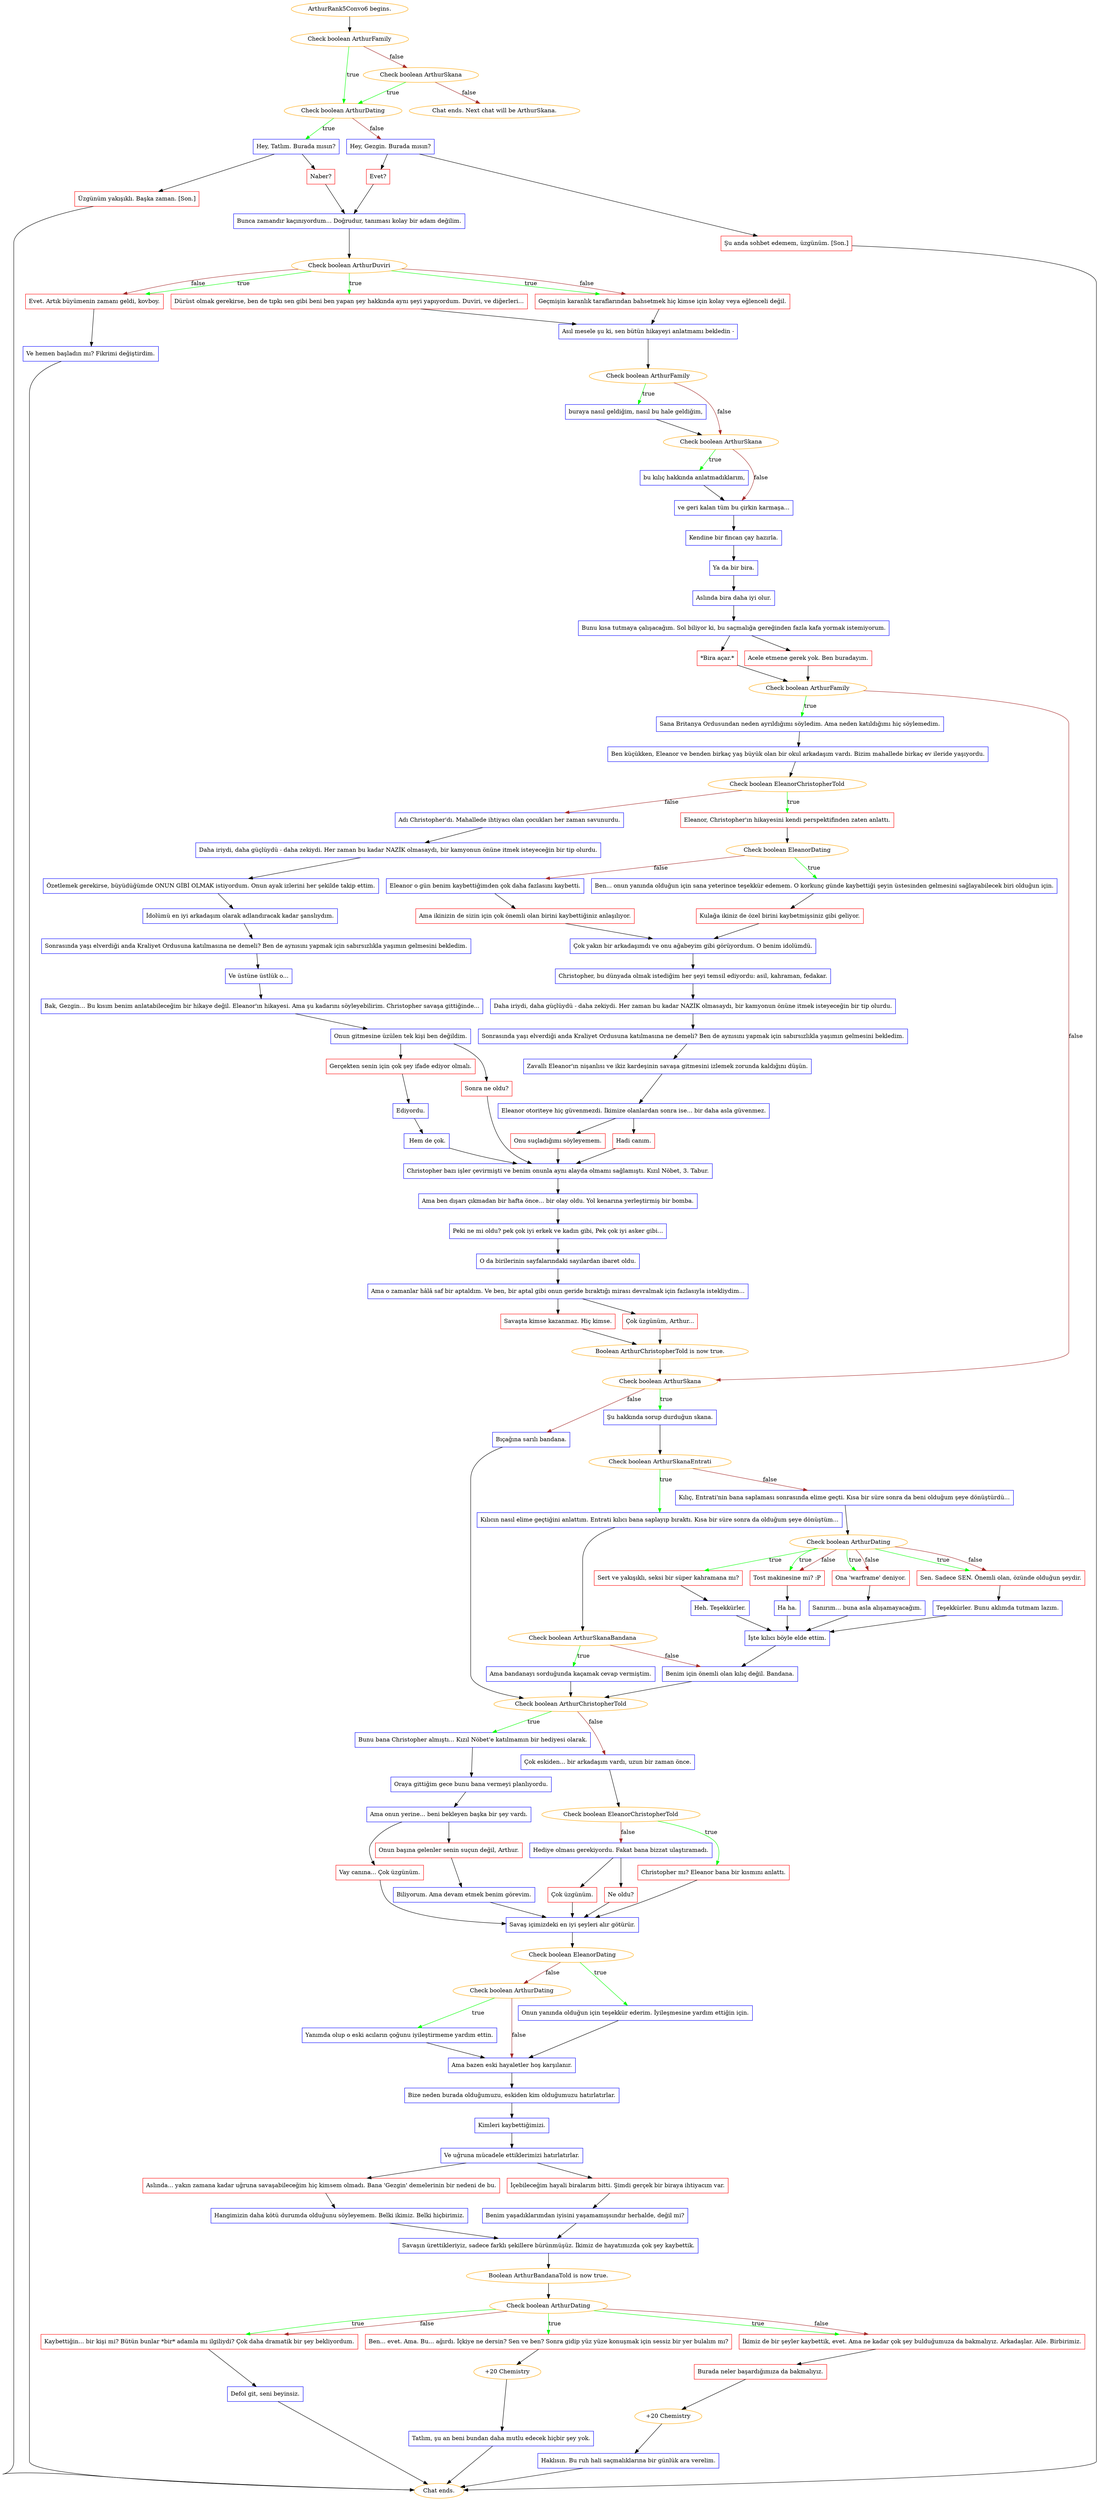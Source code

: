 digraph {
	"ArthurRank5Convo6 begins." [color=orange];
		"ArthurRank5Convo6 begins." -> j2984817878;
	j2984817878 [label="Check boolean ArthurFamily",color=orange];
		j2984817878 -> j4157413420 [label=true,color=green];
		j2984817878 -> j3896239815 [label=false,color=brown];
	j4157413420 [label="Check boolean ArthurDating",color=orange];
		j4157413420 -> j841293772 [label=true,color=green];
		j4157413420 -> j521275338 [label=false,color=brown];
	j3896239815 [label="Check boolean ArthurSkana",color=orange];
		j3896239815 -> j4157413420 [label=true,color=green];
		j3896239815 -> "Chat ends. Next chat will be ArthurSkana." [label=false,color=brown];
	j841293772 [label="Hey, Tatlım. Burada mısın?",shape=box,color=blue];
		j841293772 -> j1149738211;
		j841293772 -> j257887912;
	j521275338 [label="Hey, Gezgin. Burada mısın?",shape=box,color=blue];
		j521275338 -> j350856735;
		j521275338 -> j1089349052;
	"Chat ends. Next chat will be ArthurSkana." [color=orange];
	j1149738211 [label="Naber?",shape=box,color=red];
		j1149738211 -> j4074955251;
	j257887912 [label="Üzgünüm yakışıklı. Başka zaman. [Son.]",shape=box,color=red];
		j257887912 -> "Chat ends.";
	j350856735 [label="Evet?",shape=box,color=red];
		j350856735 -> j4074955251;
	j1089349052 [label="Şu anda sohbet edemem, üzgünüm. [Son.]",shape=box,color=red];
		j1089349052 -> "Chat ends.";
	j4074955251 [label="Bunca zamandır kaçınıyordum... Doğrudur, tanıması kolay bir adam değilim.",shape=box,color=blue];
		j4074955251 -> j4268468579;
	"Chat ends." [color=orange];
	j4268468579 [label="Check boolean ArthurDuviri",color=orange];
		j4268468579 -> j3971137869 [label=true,color=green];
		j4268468579 -> j1905654431 [label=true,color=green];
		j4268468579 -> j2056313129 [label=true,color=green];
		j4268468579 -> j1905654431 [label=false,color=brown];
		j4268468579 -> j2056313129 [label=false,color=brown];
	j3971137869 [label="Dürüst olmak gerekirse, ben de tıpkı sen gibi beni ben yapan şey hakkında aynı şeyi yapıyordum. Duviri, ve diğerleri...",shape=box,color=red];
		j3971137869 -> j666737501;
	j1905654431 [label="Geçmişin karanlık taraflarından bahsetmek hiç kimse için kolay veya eğlenceli değil.",shape=box,color=red];
		j1905654431 -> j666737501;
	j2056313129 [label="Evet. Artık büyümenin zamanı geldi, kovboy.",shape=box,color=red];
		j2056313129 -> j3119089999;
	j666737501 [label="Asıl mesele şu ki, sen bütün hikayeyi anlatmamı bekledin -",shape=box,color=blue];
		j666737501 -> j3485586582;
	j3119089999 [label="Ve hemen başladın mı? Fikrimi değiştirdim.",shape=box,color=blue];
		j3119089999 -> "Chat ends.";
	j3485586582 [label="Check boolean ArthurFamily",color=orange];
		j3485586582 -> j352800909 [label=true,color=green];
		j3485586582 -> j2796563639 [label=false,color=brown];
	j352800909 [label="buraya nasıl geldiğim, nasıl bu hale geldiğim,",shape=box,color=blue];
		j352800909 -> j2796563639;
	j2796563639 [label="Check boolean ArthurSkana",color=orange];
		j2796563639 -> j1442180168 [label=true,color=green];
		j2796563639 -> j1189442704 [label=false,color=brown];
	j1442180168 [label="bu kılıç hakkında anlatmadıklarım,",shape=box,color=blue];
		j1442180168 -> j1189442704;
	j1189442704 [label="ve geri kalan tüm bu çirkin karmaşa...",shape=box,color=blue];
		j1189442704 -> j2848740147;
	j2848740147 [label="Kendine bir fincan çay hazırla.",shape=box,color=blue];
		j2848740147 -> j3523565112;
	j3523565112 [label="Ya da bir bira.",shape=box,color=blue];
		j3523565112 -> j118077581;
	j118077581 [label="Aslında bira daha iyi olur.",shape=box,color=blue];
		j118077581 -> j1196058913;
	j1196058913 [label="Bunu kısa tutmaya çalışacağım. Sol biliyor ki, bu saçmalığa gereğinden fazla kafa yormak istemiyorum.",shape=box,color=blue];
		j1196058913 -> j3473187867;
		j1196058913 -> j2300274218;
	j3473187867 [label="*Bira açar.*",shape=box,color=red];
		j3473187867 -> j4086938959;
	j2300274218 [label="Acele etmene gerek yok. Ben buradayım.",shape=box,color=red];
		j2300274218 -> j4086938959;
	j4086938959 [label="Check boolean ArthurFamily",color=orange];
		j4086938959 -> j699770113 [label=true,color=green];
		j4086938959 -> j2087815095 [label=false,color=brown];
	j699770113 [label="Sana Britanya Ordusundan neden ayrıldığımı söyledim. Ama neden katıldığımı hiç söylemedim.",shape=box,color=blue];
		j699770113 -> j1397661475;
	j2087815095 [label="Check boolean ArthurSkana",color=orange];
		j2087815095 -> j400789105 [label=true,color=green];
		j2087815095 -> j2402519842 [label=false,color=brown];
	j1397661475 [label="Ben küçükken, Eleanor ve benden birkaç yaş büyük olan bir okul arkadaşım vardı. Bizim mahallede birkaç ev ileride yaşıyordu.",shape=box,color=blue];
		j1397661475 -> j2612789419;
	j400789105 [label="Şu hakkında sorup durduğun skana.",shape=box,color=blue];
		j400789105 -> j573379373;
	j2402519842 [label="Bıçağına sarılı bandana.",shape=box,color=blue];
		j2402519842 -> j2992697478;
	j2612789419 [label="Check boolean EleanorChristopherTold",color=orange];
		j2612789419 -> j3036060443 [label=true,color=green];
		j2612789419 -> j2228391471 [label=false,color=brown];
	j573379373 [label="Check boolean ArthurSkanaEntrati",color=orange];
		j573379373 -> j880928250 [label=true,color=green];
		j573379373 -> j3153711934 [label=false,color=brown];
	j2992697478 [label="Check boolean ArthurChristopherTold",color=orange];
		j2992697478 -> j3479704643 [label=true,color=green];
		j2992697478 -> j4053352388 [label=false,color=brown];
	j3036060443 [label="Eleanor, Christopher'ın hikayesini kendi perspektifinden zaten anlattı.",shape=box,color=red];
		j3036060443 -> j3942852527;
	j2228391471 [label="Adı Christopher'dı. Mahallede ihtiyacı olan çocukları her zaman savunurdu.",shape=box,color=blue];
		j2228391471 -> j940233777;
	j880928250 [label="Kılıcın nasıl elime geçtiğini anlattım. Entrati kılıcı bana saplayıp bıraktı. Kısa bir süre sonra da olduğum şeye dönüştüm...",shape=box,color=blue];
		j880928250 -> j1155178087;
	j3153711934 [label="Kılıç, Entrati'nin bana saplaması sonrasında elime geçti. Kısa bir süre sonra da beni olduğum şeye dönüştürdü...",shape=box,color=blue];
		j3153711934 -> j2152665641;
	j3479704643 [label="Bunu bana Christopher almıştı... Kızıl Nöbet'e katılmamın bir hediyesi olarak.",shape=box,color=blue];
		j3479704643 -> j2548856211;
	j4053352388 [label="Çok eskiden... bir arkadaşım vardı, uzun bir zaman önce.",shape=box,color=blue];
		j4053352388 -> j48317872;
	j3942852527 [label="Check boolean EleanorDating",color=orange];
		j3942852527 -> j920197337 [label=true,color=green];
		j3942852527 -> j1720437563 [label=false,color=brown];
	j940233777 [label="Daha iriydi, daha güçlüydü - daha zekiydi. Her zaman bu kadar NAZİK olmasaydı, bir kamyonun önüne itmek isteyeceğin bir tip olurdu.",shape=box,color=blue];
		j940233777 -> j45053839;
	j1155178087 [label="Check boolean ArthurSkanaBandana",color=orange];
		j1155178087 -> j135572112 [label=true,color=green];
		j1155178087 -> j1304070501 [label=false,color=brown];
	j2152665641 [label="Check boolean ArthurDating",color=orange];
		j2152665641 -> j2833516677 [label=true,color=green];
		j2152665641 -> j4268798003 [label=true,color=green];
		j2152665641 -> j2287548968 [label=true,color=green];
		j2152665641 -> j2500239253 [label=true,color=green];
		j2152665641 -> j4268798003 [label=false,color=brown];
		j2152665641 -> j2287548968 [label=false,color=brown];
		j2152665641 -> j2500239253 [label=false,color=brown];
	j2548856211 [label="Oraya gittiğim gece bunu bana vermeyi planlıyordu.",shape=box,color=blue];
		j2548856211 -> j2559164692;
	j48317872 [label="Check boolean EleanorChristopherTold",color=orange];
		j48317872 -> j773979451 [label=true,color=green];
		j48317872 -> j1950422297 [label=false,color=brown];
	j920197337 [label="Ben... onun yanında olduğun için sana yeterince teşekkür edemem. O korkunç günde kaybettiği şeyin üstesinden gelmesini sağlayabilecek biri olduğun için.",shape=box,color=blue];
		j920197337 -> j4143088016;
	j1720437563 [label="Eleanor o gün benim kaybettiğimden çok daha fazlasını kaybetti.",shape=box,color=blue];
		j1720437563 -> j2821331997;
	j45053839 [label="Özetlemek gerekirse, büyüdüğümde ONUN GİBİ OLMAK istiyordum. Onun ayak izlerini her şekilde takip ettim.",shape=box,color=blue];
		j45053839 -> j3085762667;
	j135572112 [label="Ama bandanayı sorduğunda kaçamak cevap vermiştim.",shape=box,color=blue];
		j135572112 -> j2992697478;
	j1304070501 [label="Benim için önemli olan kılıç değil. Bandana.",shape=box,color=blue];
		j1304070501 -> j2992697478;
	j2833516677 [label="Sert ve yakışıklı, seksi bir süper kahramana mı?",shape=box,color=red];
		j2833516677 -> j3609248202;
	j4268798003 [label="Tost makinesine mi? :P",shape=box,color=red];
		j4268798003 -> j2925888232;
	j2287548968 [label="Ona 'warframe' deniyor.",shape=box,color=red];
		j2287548968 -> j752410081;
	j2500239253 [label="Sen. Sadece SEN. Önemli olan, özünde olduğun şeydir.",shape=box,color=red];
		j2500239253 -> j4255265965;
	j2559164692 [label="Ama onun yerine... beni bekleyen başka bir şey vardı.",shape=box,color=blue];
		j2559164692 -> j645651807;
		j2559164692 -> j1472124741;
	j773979451 [label="Christopher mı? Eleanor bana bir kısmını anlattı.",shape=box,color=red];
		j773979451 -> j746655625;
	j1950422297 [label="Hediye olması gerekiyordu. Fakat bana bizzat ulaştıramadı.",shape=box,color=blue];
		j1950422297 -> j2076467170;
		j1950422297 -> j2071280509;
	j4143088016 [label="Kulağa ikiniz de özel birini kaybetmişsiniz gibi geliyor.",shape=box,color=red];
		j4143088016 -> j218248518;
	j2821331997 [label="Ama ikinizin de sizin için çok önemli olan birini kaybettiğiniz anlaşılıyor.",shape=box,color=red];
		j2821331997 -> j218248518;
	j3085762667 [label="İdolümü en iyi arkadaşım olarak adlandıracak kadar şanslıydım.",shape=box,color=blue];
		j3085762667 -> j2092493062;
	j3609248202 [label="Heh. Teşekkürler.",shape=box,color=blue];
		j3609248202 -> j4009784985;
	j2925888232 [label="Ha ha.",shape=box,color=blue];
		j2925888232 -> j4009784985;
	j752410081 [label="Sanırım... buna asla alışamayacağım.",shape=box,color=blue];
		j752410081 -> j4009784985;
	j4255265965 [label="Teşekkürler. Bunu aklımda tutmam lazım.",shape=box,color=blue];
		j4255265965 -> j4009784985;
	j645651807 [label="Onun başına gelenler senin suçun değil, Arthur.",shape=box,color=red];
		j645651807 -> j4024142378;
	j1472124741 [label="Vay canına... Çok üzgünüm.",shape=box,color=red];
		j1472124741 -> j746655625;
	j746655625 [label="Savaş içimizdeki en iyi şeyleri alır götürür.",shape=box,color=blue];
		j746655625 -> j2805899123;
	j2076467170 [label="Ne oldu?",shape=box,color=red];
		j2076467170 -> j746655625;
	j2071280509 [label="Çok üzgünüm.",shape=box,color=red];
		j2071280509 -> j746655625;
	j218248518 [label="Çok yakın bir arkadaşımdı ve onu ağabeyim gibi görüyordum. O benim idolümdü.",shape=box,color=blue];
		j218248518 -> j1978337652;
	j2092493062 [label="Sonrasında yaşı elverdiği anda Kraliyet Ordusuna katılmasına ne demeli? Ben de aynısını yapmak için sabırsızlıkla yaşımın gelmesini bekledim.",shape=box,color=blue];
		j2092493062 -> j4053185604;
	j4009784985 [label="İşte kılıcı böyle elde ettim.",shape=box,color=blue];
		j4009784985 -> j1304070501;
	j4024142378 [label="Biliyorum. Ama devam etmek benim görevim.",shape=box,color=blue];
		j4024142378 -> j746655625;
	j2805899123 [label="Check boolean EleanorDating",color=orange];
		j2805899123 -> j2958128172 [label=true,color=green];
		j2805899123 -> j2168071639 [label=false,color=brown];
	j1978337652 [label="Christopher, bu dünyada olmak istediğim her şeyi temsil ediyordu: asil, kahraman, fedakar.",shape=box,color=blue];
		j1978337652 -> j4082768298;
	j4053185604 [label="Ve üstüne üstlük o...",shape=box,color=blue];
		j4053185604 -> j996108868;
	j2958128172 [label="Onun yanında olduğun için teşekkür ederim. İyileşmesine yardım ettiğin için.",shape=box,color=blue];
		j2958128172 -> j431539019;
	j2168071639 [label="Check boolean ArthurDating",color=orange];
		j2168071639 -> j731110947 [label=true,color=green];
		j2168071639 -> j431539019 [label=false,color=brown];
	j4082768298 [label="Daha iriydi, daha güçlüydü - daha zekiydi. Her zaman bu kadar NAZİK olmasaydı, bir kamyonun önüne itmek isteyeceğin bir tip olurdu.",shape=box,color=blue];
		j4082768298 -> j1042261731;
	j996108868 [label="Bak, Gezgin... Bu kısım benim anlatabileceğim bir hikaye değil. Eleanor'ın hikayesi. Ama şu kadarını söyleyebilirim. Christopher savaşa gittiğinde...",shape=box,color=blue];
		j996108868 -> j1405432874;
	j431539019 [label="Ama bazen eski hayaletler hoş karşılanır.",shape=box,color=blue];
		j431539019 -> j2843269823;
	j731110947 [label="Yanımda olup o eski acıların çoğunu iyileştirmeme yardım ettin.",shape=box,color=blue];
		j731110947 -> j431539019;
	j1042261731 [label="Sonrasında yaşı elverdiği anda Kraliyet Ordusuna katılmasına ne demeli? Ben de aynısını yapmak için sabırsızlıkla yaşımın gelmesini bekledim.",shape=box,color=blue];
		j1042261731 -> j3417903408;
	j1405432874 [label="Onun gitmesine üzülen tek kişi ben değildim.",shape=box,color=blue];
		j1405432874 -> j469470550;
		j1405432874 -> j2653420534;
	j2843269823 [label="Bize neden burada olduğumuzu, eskiden kim olduğumuzu hatırlatırlar.",shape=box,color=blue];
		j2843269823 -> j2565368997;
	j3417903408 [label="Zavallı Eleanor'ın nişanlısı ve ikiz kardeşinin savaşa gitmesini izlemek zorunda kaldığını düşün.",shape=box,color=blue];
		j3417903408 -> j3236499415;
	j469470550 [label="Gerçekten senin için çok şey ifade ediyor olmalı.",shape=box,color=red];
		j469470550 -> j3641028456;
	j2653420534 [label="Sonra ne oldu?",shape=box,color=red];
		j2653420534 -> j3098070198;
	j2565368997 [label="Kimleri kaybettiğimizi.",shape=box,color=blue];
		j2565368997 -> j3466824894;
	j3236499415 [label="Eleanor otoriteye hiç güvenmezdi. İkimize olanlardan sonra ise... bir daha asla güvenmez.",shape=box,color=blue];
		j3236499415 -> j2454539017;
		j3236499415 -> j516934283;
	j3641028456 [label="Ediyordu.",shape=box,color=blue];
		j3641028456 -> j1868107178;
	j3098070198 [label="Christopher bazı işler çevirmişti ve benim onunla aynı alayda olmamı sağlamıştı. Kızıl Nöbet, 3. Tabur.",shape=box,color=blue];
		j3098070198 -> j1943309400;
	j3466824894 [label="Ve uğruna mücadele ettiklerimizi hatırlatırlar.",shape=box,color=blue];
		j3466824894 -> j1554616573;
		j3466824894 -> j3317475756;
	j2454539017 [label="Onu suçladığımı söyleyemem.",shape=box,color=red];
		j2454539017 -> j3098070198;
	j516934283 [label="Hadi canım.",shape=box,color=red];
		j516934283 -> j3098070198;
	j1868107178 [label=" Hem de çok.",shape=box,color=blue];
		j1868107178 -> j3098070198;
	j1943309400 [label="Ama ben dışarı çıkmadan bir hafta önce... bir olay oldu. Yol kenarına yerleştirmiş bir bomba.",shape=box,color=blue];
		j1943309400 -> j3233228664;
	j1554616573 [label="Aslında... yakın zamana kadar uğruna savaşabileceğim hiç kimsem olmadı. Bana 'Gezgin' demelerinin bir nedeni de bu.",shape=box,color=red];
		j1554616573 -> j2130555318;
	j3317475756 [label="İçebileceğim hayali biralarım bitti. Şimdi gerçek bir biraya ihtiyacım var.",shape=box,color=red];
		j3317475756 -> j1070754979;
	j3233228664 [label="Peki ne mi oldu? pek çok iyi erkek ve kadın gibi, Pek çok iyi asker gibi...",shape=box,color=blue];
		j3233228664 -> j1023108648;
	j2130555318 [label="Hangimizin daha kötü durumda olduğunu söyleyemem. Belki ikimiz. Belki hiçbirimiz.",shape=box,color=blue];
		j2130555318 -> j2349492896;
	j1070754979 [label="Benim yaşadıklarımdan iyisini yaşamamışsındır herhalde, değil mi?",shape=box,color=blue];
		j1070754979 -> j2349492896;
	j1023108648 [label="O da birilerinin sayfalarındaki sayılardan ibaret oldu.",shape=box,color=blue];
		j1023108648 -> j2689971700;
	j2349492896 [label="Savaşın ürettikleriyiz, sadece farklı şekillere bürünmüşüz. İkimiz de hayatımızda çok şey kaybettik.",shape=box,color=blue];
		j2349492896 -> j1281364465;
	j2689971700 [label="Ama o zamanlar hâlâ saf bir aptaldım. Ve ben, bir aptal gibi onun geride bıraktığı mirası devralmak için fazlasıyla istekliydim...",shape=box,color=blue];
		j2689971700 -> j1317747313;
		j2689971700 -> j344922744;
	j1281364465 [label="Boolean ArthurBandanaTold is now true.",color=orange];
		j1281364465 -> j3448648322;
	j1317747313 [label="Çok üzgünüm, Arthur...",shape=box,color=red];
		j1317747313 -> j2305865120;
	j344922744 [label="Savaşta kimse kazanmaz. Hiç kimse.",shape=box,color=red];
		j344922744 -> j2305865120;
	j3448648322 [label="Check boolean ArthurDating",color=orange];
		j3448648322 -> j525269566 [label=true,color=green];
		j3448648322 -> j2173685350 [label=true,color=green];
		j3448648322 -> j2867860773 [label=true,color=green];
		j3448648322 -> j2173685350 [label=false,color=brown];
		j3448648322 -> j2867860773 [label=false,color=brown];
	j2305865120 [label="Boolean ArthurChristopherTold is now true.",color=orange];
		j2305865120 -> j2087815095;
	j525269566 [label="Ben... evet. Ama. Bu... ağırdı. İçkiye ne dersin? Sen ve ben? Sonra gidip yüz yüze konuşmak için sessiz bir yer bulalım mı?",shape=box,color=red];
		j525269566 -> j1464760315;
	j2173685350 [label="İkimiz de bir şeyler kaybettik, evet. Ama ne kadar çok şey bulduğumuza da bakmalıyız. Arkadaşlar. Aile. Birbirimiz.",shape=box,color=red];
		j2173685350 -> j2953600495;
	j2867860773 [label="Kaybettiğin... bir kişi mi? Bütün bunlar *bir* adamla mı ilgiliydi? Çok daha dramatik bir şey bekliyordum.",shape=box,color=red];
		j2867860773 -> j4218049654;
	j1464760315 [label="+20 Chemistry",color=orange];
		j1464760315 -> j3116156845;
	j2953600495 [label="Burada neler başardığımıza da bakmalıyız.",shape=box,color=red];
		j2953600495 -> j3166586903;
	j4218049654 [label="Defol git, seni beyinsiz.",shape=box,color=blue];
		j4218049654 -> "Chat ends.";
	j3116156845 [label="Tatlım, şu an beni bundan daha mutlu edecek hiçbir şey yok.",shape=box,color=blue];
		j3116156845 -> "Chat ends.";
	j3166586903 [label="+20 Chemistry",color=orange];
		j3166586903 -> j4027335535;
	j4027335535 [label="Haklısın. Bu ruh hali saçmalıklarına bir günlük ara verelim.",shape=box,color=blue];
		j4027335535 -> "Chat ends.";
}